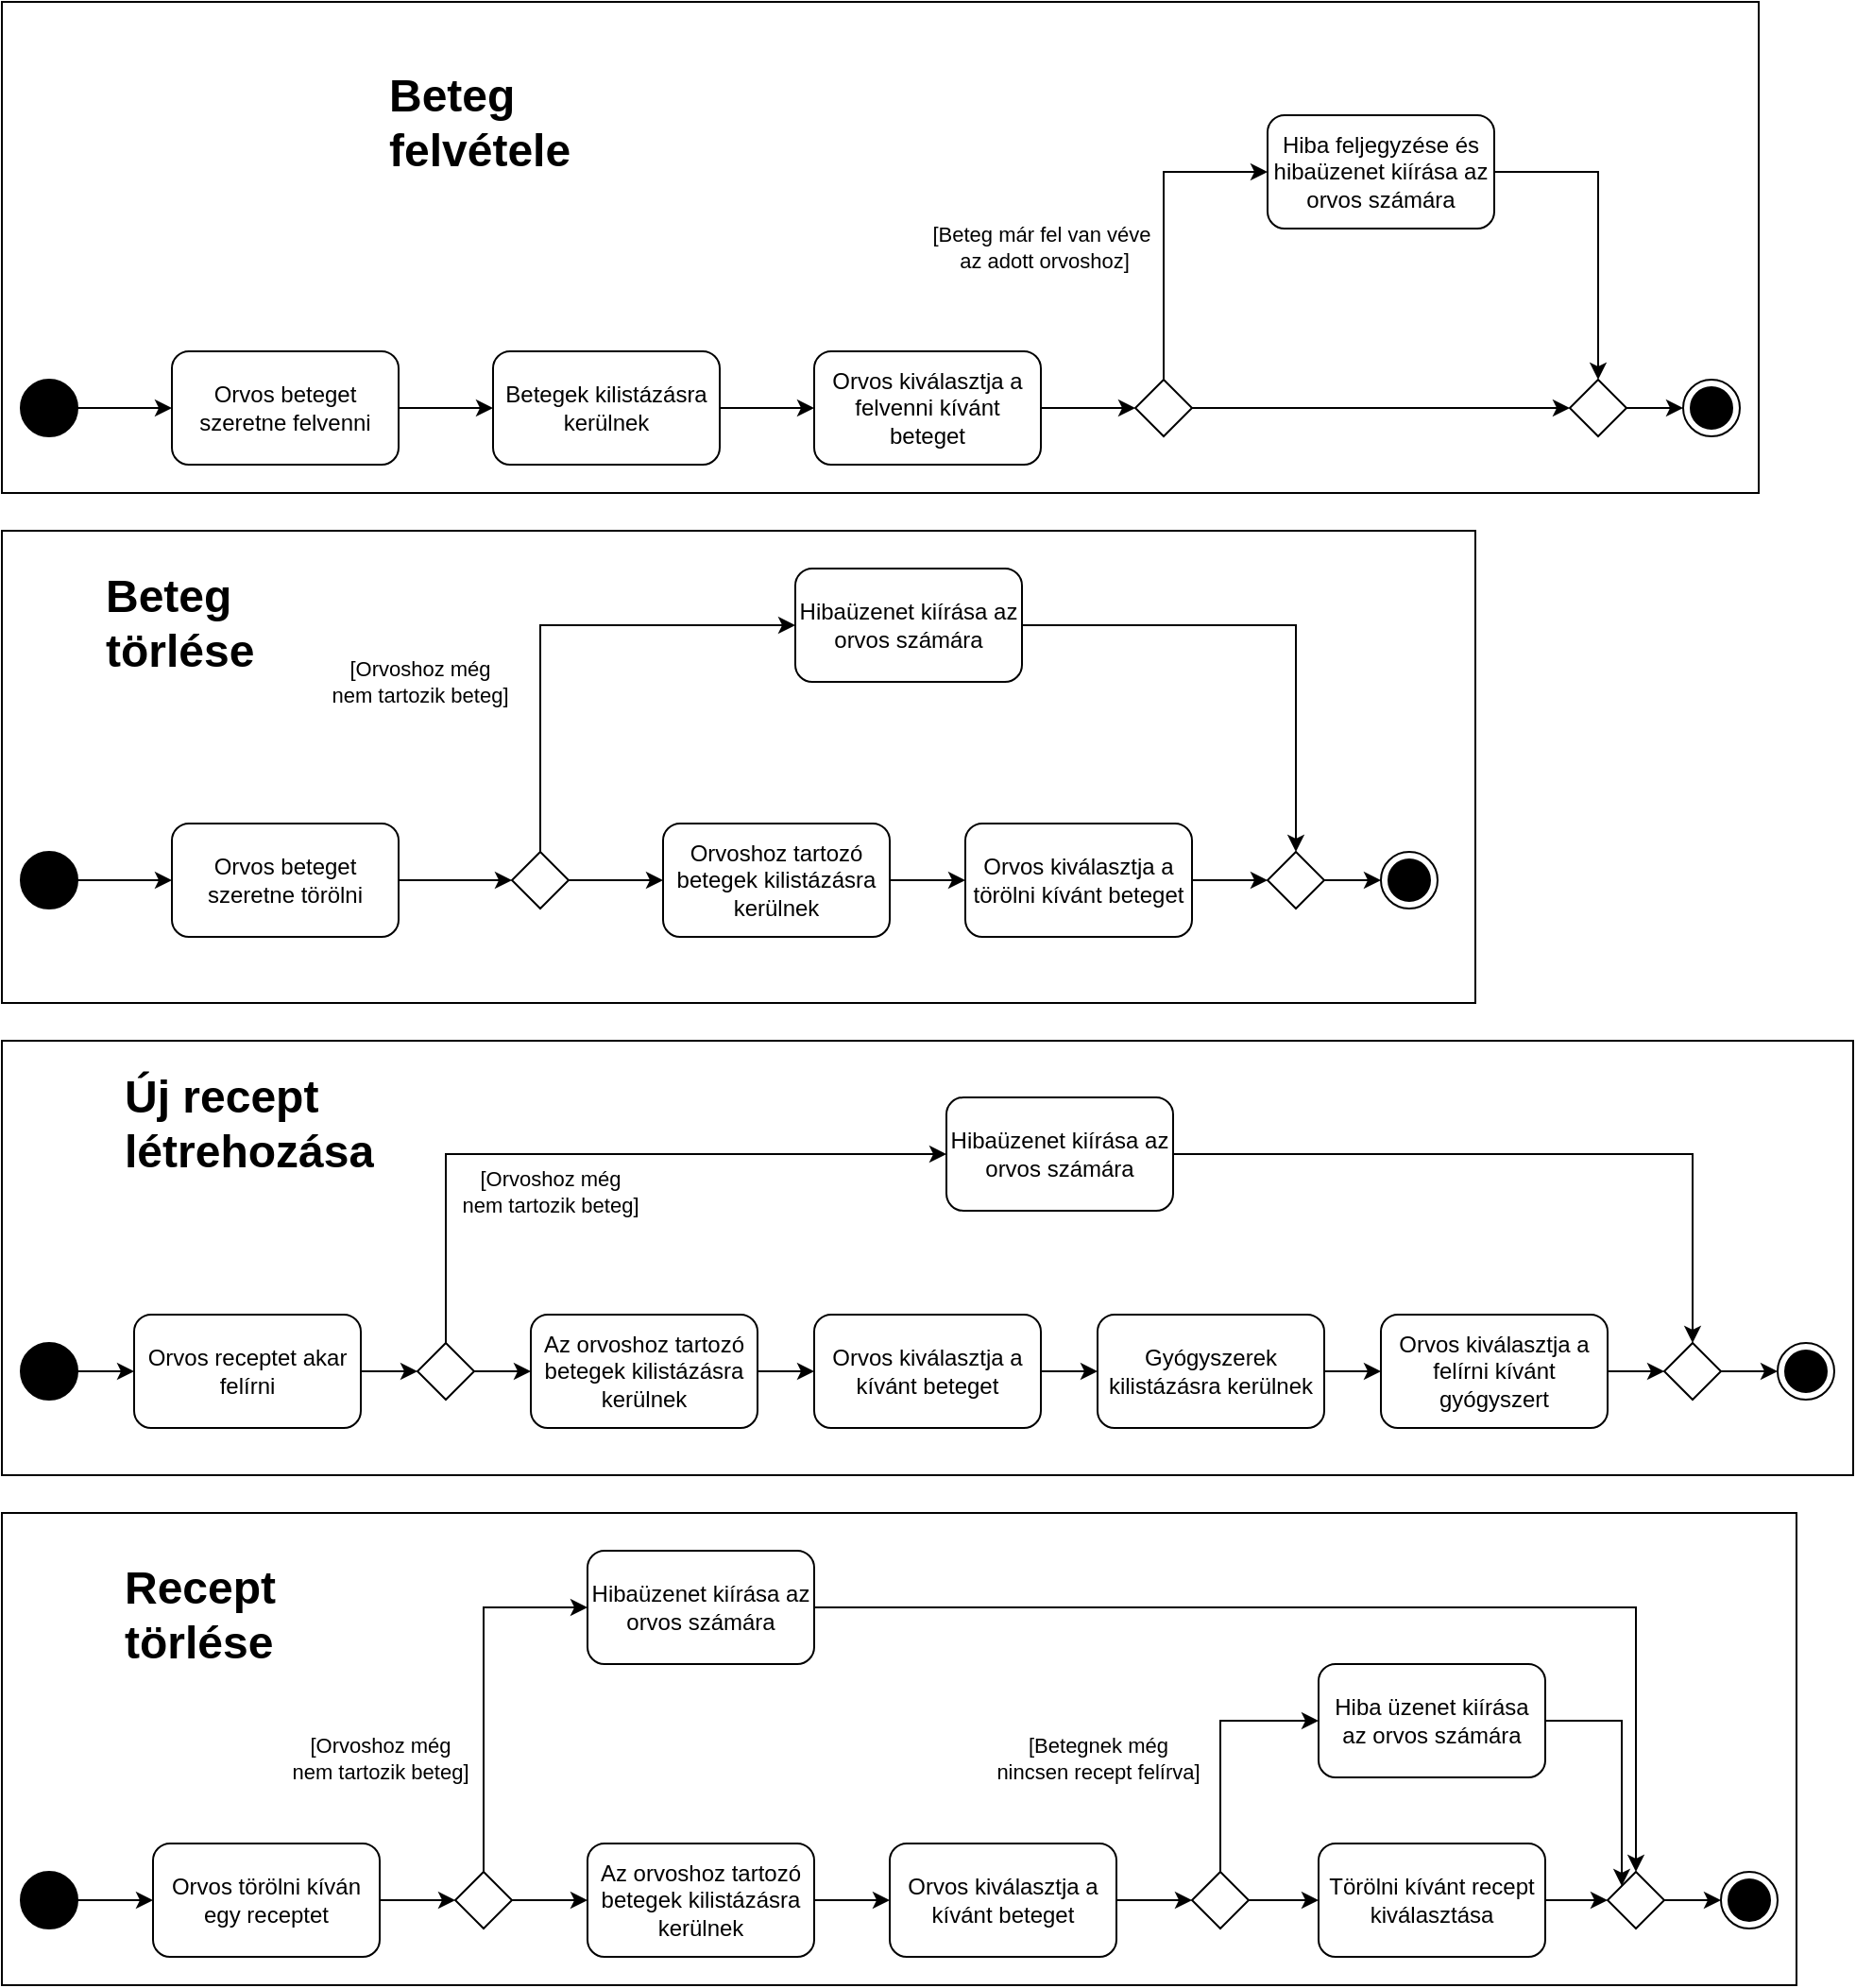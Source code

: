<mxfile version="22.1.0" type="github">
  <diagram name="1 oldal" id="A5lsXJry7dlUo_Qo3VN9">
    <mxGraphModel dx="1474" dy="1117" grid="1" gridSize="10" guides="1" tooltips="1" connect="1" arrows="1" fold="1" page="1" pageScale="1" pageWidth="1654" pageHeight="2336" math="0" shadow="0">
      <root>
        <mxCell id="0" />
        <mxCell id="1" parent="0" />
        <mxCell id="i-3CGc0Ypoq-aM-rwJRE-147" value="" style="group" vertex="1" connectable="0" parent="1">
          <mxGeometry x="10" y="10" width="930" height="260" as="geometry" />
        </mxCell>
        <mxCell id="i-3CGc0Ypoq-aM-rwJRE-85" value="" style="rounded=0;whiteSpace=wrap;html=1;" vertex="1" parent="i-3CGc0Ypoq-aM-rwJRE-147">
          <mxGeometry width="930" height="260" as="geometry" />
        </mxCell>
        <mxCell id="i-3CGc0Ypoq-aM-rwJRE-1" value="" style="ellipse;fillColor=strokeColor;html=1;" vertex="1" parent="i-3CGc0Ypoq-aM-rwJRE-147">
          <mxGeometry x="10" y="200" width="30" height="30" as="geometry" />
        </mxCell>
        <mxCell id="i-3CGc0Ypoq-aM-rwJRE-2" value="" style="endArrow=classic;html=1;rounded=0;exitX=1;exitY=0.5;exitDx=0;exitDy=0;entryX=0;entryY=0.5;entryDx=0;entryDy=0;" edge="1" parent="i-3CGc0Ypoq-aM-rwJRE-147" source="i-3CGc0Ypoq-aM-rwJRE-1" target="i-3CGc0Ypoq-aM-rwJRE-35">
          <mxGeometry width="50" height="50" relative="1" as="geometry">
            <mxPoint x="50" y="-245" as="sourcePoint" />
            <mxPoint x="90" y="215" as="targetPoint" />
          </mxGeometry>
        </mxCell>
        <mxCell id="i-3CGc0Ypoq-aM-rwJRE-35" value="Orvos beteget szeretne felvenni" style="rounded=1;whiteSpace=wrap;html=1;" vertex="1" parent="i-3CGc0Ypoq-aM-rwJRE-147">
          <mxGeometry x="90" y="185" width="120" height="60" as="geometry" />
        </mxCell>
        <mxCell id="i-3CGc0Ypoq-aM-rwJRE-36" value="" style="endArrow=classic;html=1;rounded=0;entryX=0;entryY=0.5;entryDx=0;entryDy=0;exitX=1;exitY=0.5;exitDx=0;exitDy=0;" edge="1" parent="i-3CGc0Ypoq-aM-rwJRE-147" target="i-3CGc0Ypoq-aM-rwJRE-37" source="i-3CGc0Ypoq-aM-rwJRE-35">
          <mxGeometry width="50" height="50" relative="1" as="geometry">
            <mxPoint x="210" y="215" as="sourcePoint" />
            <mxPoint x="260" y="215" as="targetPoint" />
          </mxGeometry>
        </mxCell>
        <mxCell id="i-3CGc0Ypoq-aM-rwJRE-37" value="Betegek kilistázásra kerülnek" style="rounded=1;whiteSpace=wrap;html=1;" vertex="1" parent="i-3CGc0Ypoq-aM-rwJRE-147">
          <mxGeometry x="260" y="185" width="120" height="60" as="geometry" />
        </mxCell>
        <mxCell id="i-3CGc0Ypoq-aM-rwJRE-38" value="" style="endArrow=classic;html=1;rounded=0;entryX=0;entryY=0.5;entryDx=0;entryDy=0;exitX=1;exitY=0.5;exitDx=0;exitDy=0;" edge="1" parent="i-3CGc0Ypoq-aM-rwJRE-147" target="i-3CGc0Ypoq-aM-rwJRE-39" source="i-3CGc0Ypoq-aM-rwJRE-37">
          <mxGeometry width="50" height="50" relative="1" as="geometry">
            <mxPoint x="400" y="270" as="sourcePoint" />
            <mxPoint x="430" y="215" as="targetPoint" />
          </mxGeometry>
        </mxCell>
        <mxCell id="i-3CGc0Ypoq-aM-rwJRE-39" value="Orvos kiválasztja a felvenni kívánt beteget" style="rounded=1;whiteSpace=wrap;html=1;" vertex="1" parent="i-3CGc0Ypoq-aM-rwJRE-147">
          <mxGeometry x="430" y="185" width="120" height="60" as="geometry" />
        </mxCell>
        <mxCell id="i-3CGc0Ypoq-aM-rwJRE-44" value="" style="endArrow=classic;html=1;rounded=0;exitX=1;exitY=0.5;exitDx=0;exitDy=0;entryX=0;entryY=0.5;entryDx=0;entryDy=0;" edge="1" parent="i-3CGc0Ypoq-aM-rwJRE-147" source="i-3CGc0Ypoq-aM-rwJRE-39" target="i-3CGc0Ypoq-aM-rwJRE-43">
          <mxGeometry width="50" height="50" relative="1" as="geometry">
            <mxPoint x="550" y="215" as="sourcePoint" />
            <mxPoint x="680" y="215" as="targetPoint" />
          </mxGeometry>
        </mxCell>
        <mxCell id="i-3CGc0Ypoq-aM-rwJRE-43" value="" style="rhombus;whiteSpace=wrap;html=1;" vertex="1" parent="i-3CGc0Ypoq-aM-rwJRE-147">
          <mxGeometry x="600" y="200" width="30" height="30" as="geometry" />
        </mxCell>
        <mxCell id="i-3CGc0Ypoq-aM-rwJRE-46" value="Hiba feljegyzése és hibaüzenet kiírása az orvos számára" style="rounded=1;whiteSpace=wrap;html=1;" vertex="1" parent="i-3CGc0Ypoq-aM-rwJRE-147">
          <mxGeometry x="670" y="60" width="120" height="60" as="geometry" />
        </mxCell>
        <mxCell id="i-3CGc0Ypoq-aM-rwJRE-47" value="[Beteg már fel van véve&lt;br&gt;&amp;nbsp;az adott orvoshoz]" style="edgeStyle=orthogonalEdgeStyle;rounded=0;orthogonalLoop=1;jettySize=auto;html=1;exitX=0.5;exitY=0;exitDx=0;exitDy=0;entryX=0;entryY=0.5;entryDx=0;entryDy=0;" edge="1" parent="i-3CGc0Ypoq-aM-rwJRE-147" source="i-3CGc0Ypoq-aM-rwJRE-43" target="i-3CGc0Ypoq-aM-rwJRE-46">
          <mxGeometry x="-0.151" y="65" relative="1" as="geometry">
            <mxPoint as="offset" />
          </mxGeometry>
        </mxCell>
        <mxCell id="i-3CGc0Ypoq-aM-rwJRE-48" value="" style="rhombus;whiteSpace=wrap;html=1;" vertex="1" parent="i-3CGc0Ypoq-aM-rwJRE-147">
          <mxGeometry x="830" y="200" width="30" height="30" as="geometry" />
        </mxCell>
        <mxCell id="i-3CGc0Ypoq-aM-rwJRE-50" style="edgeStyle=orthogonalEdgeStyle;rounded=0;orthogonalLoop=1;jettySize=auto;html=1;exitX=1;exitY=0.5;exitDx=0;exitDy=0;entryX=0;entryY=0.5;entryDx=0;entryDy=0;" edge="1" parent="i-3CGc0Ypoq-aM-rwJRE-147" source="i-3CGc0Ypoq-aM-rwJRE-43" target="i-3CGc0Ypoq-aM-rwJRE-48">
          <mxGeometry relative="1" as="geometry" />
        </mxCell>
        <mxCell id="i-3CGc0Ypoq-aM-rwJRE-49" style="edgeStyle=orthogonalEdgeStyle;rounded=0;orthogonalLoop=1;jettySize=auto;html=1;exitX=1;exitY=0.5;exitDx=0;exitDy=0;entryX=0.5;entryY=0;entryDx=0;entryDy=0;" edge="1" parent="i-3CGc0Ypoq-aM-rwJRE-147" source="i-3CGc0Ypoq-aM-rwJRE-46" target="i-3CGc0Ypoq-aM-rwJRE-48">
          <mxGeometry relative="1" as="geometry" />
        </mxCell>
        <mxCell id="i-3CGc0Ypoq-aM-rwJRE-51" value="" style="ellipse;html=1;shape=endState;fillColor=strokeColor;" vertex="1" parent="i-3CGc0Ypoq-aM-rwJRE-147">
          <mxGeometry x="890" y="200" width="30" height="30" as="geometry" />
        </mxCell>
        <mxCell id="i-3CGc0Ypoq-aM-rwJRE-52" style="edgeStyle=orthogonalEdgeStyle;rounded=0;orthogonalLoop=1;jettySize=auto;html=1;exitX=1;exitY=0.5;exitDx=0;exitDy=0;entryX=0;entryY=0.5;entryDx=0;entryDy=0;" edge="1" parent="i-3CGc0Ypoq-aM-rwJRE-147" source="i-3CGc0Ypoq-aM-rwJRE-48" target="i-3CGc0Ypoq-aM-rwJRE-51">
          <mxGeometry relative="1" as="geometry" />
        </mxCell>
        <mxCell id="i-3CGc0Ypoq-aM-rwJRE-86" value="&lt;h1&gt;Beteg felvétele&lt;/h1&gt;" style="text;html=1;strokeColor=none;fillColor=none;spacing=5;spacingTop=-20;whiteSpace=wrap;overflow=hidden;rounded=0;" vertex="1" parent="i-3CGc0Ypoq-aM-rwJRE-147">
          <mxGeometry x="200" y="30" width="140" height="70" as="geometry" />
        </mxCell>
        <mxCell id="i-3CGc0Ypoq-aM-rwJRE-148" value="" style="group" vertex="1" connectable="0" parent="1">
          <mxGeometry x="10" y="290" width="780" height="250" as="geometry" />
        </mxCell>
        <mxCell id="i-3CGc0Ypoq-aM-rwJRE-146" value="" style="rounded=0;whiteSpace=wrap;html=1;" vertex="1" parent="i-3CGc0Ypoq-aM-rwJRE-148">
          <mxGeometry width="780" height="250" as="geometry" />
        </mxCell>
        <mxCell id="i-3CGc0Ypoq-aM-rwJRE-126" value="" style="ellipse;fillColor=strokeColor;html=1;" vertex="1" parent="i-3CGc0Ypoq-aM-rwJRE-148">
          <mxGeometry x="10" y="170" width="30" height="30" as="geometry" />
        </mxCell>
        <mxCell id="i-3CGc0Ypoq-aM-rwJRE-127" value="Orvos beteget szeretne törölni" style="rounded=1;whiteSpace=wrap;html=1;" vertex="1" parent="i-3CGc0Ypoq-aM-rwJRE-148">
          <mxGeometry x="90" y="155" width="120" height="60" as="geometry" />
        </mxCell>
        <mxCell id="i-3CGc0Ypoq-aM-rwJRE-128" style="edgeStyle=orthogonalEdgeStyle;rounded=0;orthogonalLoop=1;jettySize=auto;html=1;exitX=1;exitY=0.5;exitDx=0;exitDy=0;entryX=0;entryY=0.5;entryDx=0;entryDy=0;" edge="1" parent="i-3CGc0Ypoq-aM-rwJRE-148" source="i-3CGc0Ypoq-aM-rwJRE-126" target="i-3CGc0Ypoq-aM-rwJRE-127">
          <mxGeometry relative="1" as="geometry" />
        </mxCell>
        <mxCell id="i-3CGc0Ypoq-aM-rwJRE-129" value="Orvoshoz tartozó betegek kilistázásra kerülnek" style="rounded=1;whiteSpace=wrap;html=1;" vertex="1" parent="i-3CGc0Ypoq-aM-rwJRE-148">
          <mxGeometry x="350" y="155" width="120" height="60" as="geometry" />
        </mxCell>
        <mxCell id="i-3CGc0Ypoq-aM-rwJRE-132" value="" style="edgeStyle=orthogonalEdgeStyle;rounded=0;orthogonalLoop=1;jettySize=auto;html=1;exitX=1;exitY=0.5;exitDx=0;exitDy=0;entryX=0;entryY=0.5;entryDx=0;entryDy=0;" edge="1" parent="i-3CGc0Ypoq-aM-rwJRE-148" source="i-3CGc0Ypoq-aM-rwJRE-127" target="i-3CGc0Ypoq-aM-rwJRE-131">
          <mxGeometry relative="1" as="geometry">
            <mxPoint x="210" y="185" as="sourcePoint" />
            <mxPoint x="350" y="185" as="targetPoint" />
          </mxGeometry>
        </mxCell>
        <mxCell id="i-3CGc0Ypoq-aM-rwJRE-131" value="" style="rhombus;whiteSpace=wrap;html=1;" vertex="1" parent="i-3CGc0Ypoq-aM-rwJRE-148">
          <mxGeometry x="270" y="170" width="30" height="30" as="geometry" />
        </mxCell>
        <mxCell id="i-3CGc0Ypoq-aM-rwJRE-130" style="edgeStyle=orthogonalEdgeStyle;rounded=0;orthogonalLoop=1;jettySize=auto;html=1;exitX=1;exitY=0.5;exitDx=0;exitDy=0;entryX=0;entryY=0.5;entryDx=0;entryDy=0;" edge="1" parent="i-3CGc0Ypoq-aM-rwJRE-148" source="i-3CGc0Ypoq-aM-rwJRE-131" target="i-3CGc0Ypoq-aM-rwJRE-129">
          <mxGeometry relative="1" as="geometry" />
        </mxCell>
        <mxCell id="i-3CGc0Ypoq-aM-rwJRE-135" value="" style="rhombus;whiteSpace=wrap;html=1;" vertex="1" parent="i-3CGc0Ypoq-aM-rwJRE-148">
          <mxGeometry x="670" y="170" width="30" height="30" as="geometry" />
        </mxCell>
        <mxCell id="i-3CGc0Ypoq-aM-rwJRE-136" value="" style="ellipse;html=1;shape=endState;fillColor=strokeColor;" vertex="1" parent="i-3CGc0Ypoq-aM-rwJRE-148">
          <mxGeometry x="730" y="170" width="30" height="30" as="geometry" />
        </mxCell>
        <mxCell id="i-3CGc0Ypoq-aM-rwJRE-137" style="edgeStyle=orthogonalEdgeStyle;rounded=0;orthogonalLoop=1;jettySize=auto;html=1;exitX=1;exitY=0.5;exitDx=0;exitDy=0;entryX=0;entryY=0.5;entryDx=0;entryDy=0;" edge="1" parent="i-3CGc0Ypoq-aM-rwJRE-148" source="i-3CGc0Ypoq-aM-rwJRE-135" target="i-3CGc0Ypoq-aM-rwJRE-136">
          <mxGeometry relative="1" as="geometry" />
        </mxCell>
        <mxCell id="i-3CGc0Ypoq-aM-rwJRE-141" style="edgeStyle=orthogonalEdgeStyle;rounded=0;orthogonalLoop=1;jettySize=auto;html=1;exitX=1;exitY=0.5;exitDx=0;exitDy=0;entryX=0.5;entryY=0;entryDx=0;entryDy=0;" edge="1" parent="i-3CGc0Ypoq-aM-rwJRE-148" source="i-3CGc0Ypoq-aM-rwJRE-138" target="i-3CGc0Ypoq-aM-rwJRE-135">
          <mxGeometry relative="1" as="geometry" />
        </mxCell>
        <mxCell id="i-3CGc0Ypoq-aM-rwJRE-138" value="Hibaüzenet kiírása az orvos számára" style="rounded=1;whiteSpace=wrap;html=1;" vertex="1" parent="i-3CGc0Ypoq-aM-rwJRE-148">
          <mxGeometry x="420" y="20" width="120" height="60" as="geometry" />
        </mxCell>
        <mxCell id="i-3CGc0Ypoq-aM-rwJRE-139" style="edgeStyle=orthogonalEdgeStyle;rounded=0;orthogonalLoop=1;jettySize=auto;html=1;exitX=0.5;exitY=0;exitDx=0;exitDy=0;entryX=0;entryY=0.5;entryDx=0;entryDy=0;" edge="1" parent="i-3CGc0Ypoq-aM-rwJRE-148" source="i-3CGc0Ypoq-aM-rwJRE-131" target="i-3CGc0Ypoq-aM-rwJRE-138">
          <mxGeometry relative="1" as="geometry" />
        </mxCell>
        <mxCell id="i-3CGc0Ypoq-aM-rwJRE-140" value="[Orvoshoz még &lt;br&gt;nem tartozik beteg]" style="edgeLabel;html=1;align=center;verticalAlign=middle;resizable=0;points=[];" vertex="1" connectable="0" parent="i-3CGc0Ypoq-aM-rwJRE-139">
          <mxGeometry x="0.03" y="-2" relative="1" as="geometry">
            <mxPoint x="-76" y="28" as="offset" />
          </mxGeometry>
        </mxCell>
        <mxCell id="i-3CGc0Ypoq-aM-rwJRE-144" style="edgeStyle=orthogonalEdgeStyle;rounded=0;orthogonalLoop=1;jettySize=auto;html=1;exitX=1;exitY=0.5;exitDx=0;exitDy=0;entryX=0;entryY=0.5;entryDx=0;entryDy=0;" edge="1" parent="i-3CGc0Ypoq-aM-rwJRE-148" source="i-3CGc0Ypoq-aM-rwJRE-142" target="i-3CGc0Ypoq-aM-rwJRE-135">
          <mxGeometry relative="1" as="geometry" />
        </mxCell>
        <mxCell id="i-3CGc0Ypoq-aM-rwJRE-142" value="Orvos kiválasztja a törölni kívánt beteget" style="rounded=1;whiteSpace=wrap;html=1;" vertex="1" parent="i-3CGc0Ypoq-aM-rwJRE-148">
          <mxGeometry x="510" y="155" width="120" height="60" as="geometry" />
        </mxCell>
        <mxCell id="i-3CGc0Ypoq-aM-rwJRE-145" value="&lt;h1&gt;Beteg törlése&lt;/h1&gt;" style="text;html=1;strokeColor=none;fillColor=none;spacing=5;spacingTop=-20;whiteSpace=wrap;overflow=hidden;rounded=0;" vertex="1" parent="i-3CGc0Ypoq-aM-rwJRE-148">
          <mxGeometry x="50" y="15" width="140" height="70" as="geometry" />
        </mxCell>
        <mxCell id="i-3CGc0Ypoq-aM-rwJRE-143" style="edgeStyle=orthogonalEdgeStyle;rounded=0;orthogonalLoop=1;jettySize=auto;html=1;exitX=1;exitY=0.5;exitDx=0;exitDy=0;entryX=0;entryY=0.5;entryDx=0;entryDy=0;" edge="1" parent="i-3CGc0Ypoq-aM-rwJRE-148" source="i-3CGc0Ypoq-aM-rwJRE-129" target="i-3CGc0Ypoq-aM-rwJRE-142">
          <mxGeometry relative="1" as="geometry" />
        </mxCell>
        <mxCell id="i-3CGc0Ypoq-aM-rwJRE-172" value="" style="group" vertex="1" connectable="0" parent="1">
          <mxGeometry x="10" y="560" width="980" height="230" as="geometry" />
        </mxCell>
        <mxCell id="i-3CGc0Ypoq-aM-rwJRE-171" value="" style="rounded=0;whiteSpace=wrap;html=1;" vertex="1" parent="i-3CGc0Ypoq-aM-rwJRE-172">
          <mxGeometry width="980" height="230" as="geometry" />
        </mxCell>
        <mxCell id="i-3CGc0Ypoq-aM-rwJRE-149" value="" style="ellipse;fillColor=strokeColor;html=1;" vertex="1" parent="i-3CGc0Ypoq-aM-rwJRE-172">
          <mxGeometry x="10" y="160" width="30" height="30" as="geometry" />
        </mxCell>
        <mxCell id="i-3CGc0Ypoq-aM-rwJRE-150" value="Orvos receptet akar felírni" style="rounded=1;whiteSpace=wrap;html=1;" vertex="1" parent="i-3CGc0Ypoq-aM-rwJRE-172">
          <mxGeometry x="70" y="145" width="120" height="60" as="geometry" />
        </mxCell>
        <mxCell id="i-3CGc0Ypoq-aM-rwJRE-151" style="edgeStyle=orthogonalEdgeStyle;rounded=0;orthogonalLoop=1;jettySize=auto;html=1;exitX=1;exitY=0.5;exitDx=0;exitDy=0;entryX=0;entryY=0.5;entryDx=0;entryDy=0;" edge="1" parent="i-3CGc0Ypoq-aM-rwJRE-172" source="i-3CGc0Ypoq-aM-rwJRE-149" target="i-3CGc0Ypoq-aM-rwJRE-150">
          <mxGeometry relative="1" as="geometry" />
        </mxCell>
        <mxCell id="i-3CGc0Ypoq-aM-rwJRE-152" value="Az orvoshoz tartozó betegek kilistázásra kerülnek" style="rounded=1;whiteSpace=wrap;html=1;" vertex="1" parent="i-3CGc0Ypoq-aM-rwJRE-172">
          <mxGeometry x="280" y="145" width="120" height="60" as="geometry" />
        </mxCell>
        <mxCell id="i-3CGc0Ypoq-aM-rwJRE-155" style="edgeStyle=orthogonalEdgeStyle;rounded=0;orthogonalLoop=1;jettySize=auto;html=1;exitX=1;exitY=0.5;exitDx=0;exitDy=0;entryX=0;entryY=0.5;entryDx=0;entryDy=0;" edge="1" parent="i-3CGc0Ypoq-aM-rwJRE-172" source="i-3CGc0Ypoq-aM-rwJRE-153" target="i-3CGc0Ypoq-aM-rwJRE-152">
          <mxGeometry relative="1" as="geometry" />
        </mxCell>
        <mxCell id="i-3CGc0Ypoq-aM-rwJRE-153" value="" style="rhombus;whiteSpace=wrap;html=1;" vertex="1" parent="i-3CGc0Ypoq-aM-rwJRE-172">
          <mxGeometry x="220" y="160" width="30" height="30" as="geometry" />
        </mxCell>
        <mxCell id="i-3CGc0Ypoq-aM-rwJRE-154" style="edgeStyle=orthogonalEdgeStyle;rounded=0;orthogonalLoop=1;jettySize=auto;html=1;exitX=1;exitY=0.5;exitDx=0;exitDy=0;entryX=0;entryY=0.5;entryDx=0;entryDy=0;" edge="1" parent="i-3CGc0Ypoq-aM-rwJRE-172" source="i-3CGc0Ypoq-aM-rwJRE-150" target="i-3CGc0Ypoq-aM-rwJRE-153">
          <mxGeometry relative="1" as="geometry" />
        </mxCell>
        <mxCell id="i-3CGc0Ypoq-aM-rwJRE-156" value="Hibaüzenet kiírása az orvos számára" style="rounded=1;whiteSpace=wrap;html=1;" vertex="1" parent="i-3CGc0Ypoq-aM-rwJRE-172">
          <mxGeometry x="500" y="30" width="120" height="60" as="geometry" />
        </mxCell>
        <mxCell id="i-3CGc0Ypoq-aM-rwJRE-157" style="edgeStyle=orthogonalEdgeStyle;rounded=0;orthogonalLoop=1;jettySize=auto;html=1;exitX=0.5;exitY=0;exitDx=0;exitDy=0;entryX=0;entryY=0.5;entryDx=0;entryDy=0;" edge="1" parent="i-3CGc0Ypoq-aM-rwJRE-172" source="i-3CGc0Ypoq-aM-rwJRE-153" target="i-3CGc0Ypoq-aM-rwJRE-156">
          <mxGeometry relative="1" as="geometry" />
        </mxCell>
        <mxCell id="i-3CGc0Ypoq-aM-rwJRE-158" value="[Orvoshoz még &lt;br&gt;nem tartozik beteg]" style="edgeLabel;html=1;align=center;verticalAlign=middle;resizable=0;points=[];" vertex="1" connectable="0" parent="i-3CGc0Ypoq-aM-rwJRE-157">
          <mxGeometry x="-0.353" relative="1" as="geometry">
            <mxPoint x="37" y="20" as="offset" />
          </mxGeometry>
        </mxCell>
        <mxCell id="i-3CGc0Ypoq-aM-rwJRE-159" value="Orvos kiválasztja a kívánt beteget" style="rounded=1;whiteSpace=wrap;html=1;" vertex="1" parent="i-3CGc0Ypoq-aM-rwJRE-172">
          <mxGeometry x="430" y="145" width="120" height="60" as="geometry" />
        </mxCell>
        <mxCell id="i-3CGc0Ypoq-aM-rwJRE-160" style="edgeStyle=orthogonalEdgeStyle;rounded=0;orthogonalLoop=1;jettySize=auto;html=1;exitX=1;exitY=0.5;exitDx=0;exitDy=0;entryX=0;entryY=0.5;entryDx=0;entryDy=0;" edge="1" parent="i-3CGc0Ypoq-aM-rwJRE-172" source="i-3CGc0Ypoq-aM-rwJRE-152" target="i-3CGc0Ypoq-aM-rwJRE-159">
          <mxGeometry relative="1" as="geometry" />
        </mxCell>
        <mxCell id="i-3CGc0Ypoq-aM-rwJRE-161" value="" style="rhombus;whiteSpace=wrap;html=1;" vertex="1" parent="i-3CGc0Ypoq-aM-rwJRE-172">
          <mxGeometry x="880" y="160" width="30" height="30" as="geometry" />
        </mxCell>
        <mxCell id="i-3CGc0Ypoq-aM-rwJRE-168" style="edgeStyle=orthogonalEdgeStyle;rounded=0;orthogonalLoop=1;jettySize=auto;html=1;exitX=1;exitY=0.5;exitDx=0;exitDy=0;entryX=0.5;entryY=0;entryDx=0;entryDy=0;" edge="1" parent="i-3CGc0Ypoq-aM-rwJRE-172" source="i-3CGc0Ypoq-aM-rwJRE-156" target="i-3CGc0Ypoq-aM-rwJRE-161">
          <mxGeometry relative="1" as="geometry" />
        </mxCell>
        <mxCell id="i-3CGc0Ypoq-aM-rwJRE-162" value="" style="ellipse;html=1;shape=endState;fillColor=strokeColor;" vertex="1" parent="i-3CGc0Ypoq-aM-rwJRE-172">
          <mxGeometry x="940" y="160" width="30" height="30" as="geometry" />
        </mxCell>
        <mxCell id="i-3CGc0Ypoq-aM-rwJRE-163" style="edgeStyle=orthogonalEdgeStyle;rounded=0;orthogonalLoop=1;jettySize=auto;html=1;exitX=1;exitY=0.5;exitDx=0;exitDy=0;entryX=0;entryY=0.5;entryDx=0;entryDy=0;" edge="1" parent="i-3CGc0Ypoq-aM-rwJRE-172" source="i-3CGc0Ypoq-aM-rwJRE-161" target="i-3CGc0Ypoq-aM-rwJRE-162">
          <mxGeometry relative="1" as="geometry" />
        </mxCell>
        <mxCell id="i-3CGc0Ypoq-aM-rwJRE-164" value="Gyógyszerek kilistázásra kerülnek" style="rounded=1;whiteSpace=wrap;html=1;" vertex="1" parent="i-3CGc0Ypoq-aM-rwJRE-172">
          <mxGeometry x="580" y="145" width="120" height="60" as="geometry" />
        </mxCell>
        <mxCell id="i-3CGc0Ypoq-aM-rwJRE-165" style="edgeStyle=orthogonalEdgeStyle;rounded=0;orthogonalLoop=1;jettySize=auto;html=1;exitX=1;exitY=0.5;exitDx=0;exitDy=0;entryX=0;entryY=0.5;entryDx=0;entryDy=0;" edge="1" parent="i-3CGc0Ypoq-aM-rwJRE-172" source="i-3CGc0Ypoq-aM-rwJRE-159" target="i-3CGc0Ypoq-aM-rwJRE-164">
          <mxGeometry relative="1" as="geometry" />
        </mxCell>
        <mxCell id="i-3CGc0Ypoq-aM-rwJRE-169" style="edgeStyle=orthogonalEdgeStyle;rounded=0;orthogonalLoop=1;jettySize=auto;html=1;exitX=1;exitY=0.5;exitDx=0;exitDy=0;entryX=0;entryY=0.5;entryDx=0;entryDy=0;" edge="1" parent="i-3CGc0Ypoq-aM-rwJRE-172" source="i-3CGc0Ypoq-aM-rwJRE-166" target="i-3CGc0Ypoq-aM-rwJRE-161">
          <mxGeometry relative="1" as="geometry" />
        </mxCell>
        <mxCell id="i-3CGc0Ypoq-aM-rwJRE-166" value="Orvos kiválasztja a felírni kívánt gyógyszert" style="rounded=1;whiteSpace=wrap;html=1;" vertex="1" parent="i-3CGc0Ypoq-aM-rwJRE-172">
          <mxGeometry x="730" y="145" width="120" height="60" as="geometry" />
        </mxCell>
        <mxCell id="i-3CGc0Ypoq-aM-rwJRE-167" style="edgeStyle=orthogonalEdgeStyle;rounded=0;orthogonalLoop=1;jettySize=auto;html=1;exitX=1;exitY=0.5;exitDx=0;exitDy=0;entryX=0;entryY=0.5;entryDx=0;entryDy=0;" edge="1" parent="i-3CGc0Ypoq-aM-rwJRE-172" source="i-3CGc0Ypoq-aM-rwJRE-164" target="i-3CGc0Ypoq-aM-rwJRE-166">
          <mxGeometry relative="1" as="geometry" />
        </mxCell>
        <mxCell id="i-3CGc0Ypoq-aM-rwJRE-170" value="&lt;h1&gt;Új recept létrehozása&lt;/h1&gt;" style="text;html=1;strokeColor=none;fillColor=none;spacing=5;spacingTop=-20;whiteSpace=wrap;overflow=hidden;rounded=0;" vertex="1" parent="i-3CGc0Ypoq-aM-rwJRE-172">
          <mxGeometry x="60" y="10" width="140" height="70" as="geometry" />
        </mxCell>
        <mxCell id="i-3CGc0Ypoq-aM-rwJRE-202" value="" style="group" vertex="1" connectable="0" parent="1">
          <mxGeometry x="10" y="810" width="950" height="250" as="geometry" />
        </mxCell>
        <mxCell id="i-3CGc0Ypoq-aM-rwJRE-201" value="" style="rounded=0;whiteSpace=wrap;html=1;" vertex="1" parent="i-3CGc0Ypoq-aM-rwJRE-202">
          <mxGeometry width="950" height="250" as="geometry" />
        </mxCell>
        <mxCell id="i-3CGc0Ypoq-aM-rwJRE-173" value="" style="ellipse;fillColor=strokeColor;html=1;" vertex="1" parent="i-3CGc0Ypoq-aM-rwJRE-202">
          <mxGeometry x="10" y="190" width="30" height="30" as="geometry" />
        </mxCell>
        <mxCell id="i-3CGc0Ypoq-aM-rwJRE-174" value="Orvos törölni kíván egy receptet" style="rounded=1;whiteSpace=wrap;html=1;" vertex="1" parent="i-3CGc0Ypoq-aM-rwJRE-202">
          <mxGeometry x="80" y="175" width="120" height="60" as="geometry" />
        </mxCell>
        <mxCell id="i-3CGc0Ypoq-aM-rwJRE-175" style="edgeStyle=orthogonalEdgeStyle;rounded=0;orthogonalLoop=1;jettySize=auto;html=1;exitX=1;exitY=0.5;exitDx=0;exitDy=0;entryX=0;entryY=0.5;entryDx=0;entryDy=0;" edge="1" parent="i-3CGc0Ypoq-aM-rwJRE-202" source="i-3CGc0Ypoq-aM-rwJRE-173" target="i-3CGc0Ypoq-aM-rwJRE-174">
          <mxGeometry relative="1" as="geometry" />
        </mxCell>
        <mxCell id="i-3CGc0Ypoq-aM-rwJRE-176" value="" style="rhombus;whiteSpace=wrap;html=1;" vertex="1" parent="i-3CGc0Ypoq-aM-rwJRE-202">
          <mxGeometry x="240" y="190" width="30" height="30" as="geometry" />
        </mxCell>
        <mxCell id="i-3CGc0Ypoq-aM-rwJRE-177" style="edgeStyle=orthogonalEdgeStyle;rounded=0;orthogonalLoop=1;jettySize=auto;html=1;exitX=1;exitY=0.5;exitDx=0;exitDy=0;entryX=0;entryY=0.5;entryDx=0;entryDy=0;" edge="1" parent="i-3CGc0Ypoq-aM-rwJRE-202" source="i-3CGc0Ypoq-aM-rwJRE-174" target="i-3CGc0Ypoq-aM-rwJRE-176">
          <mxGeometry relative="1" as="geometry" />
        </mxCell>
        <mxCell id="i-3CGc0Ypoq-aM-rwJRE-180" value="Hibaüzenet kiírása az orvos számára" style="rounded=1;whiteSpace=wrap;html=1;" vertex="1" parent="i-3CGc0Ypoq-aM-rwJRE-202">
          <mxGeometry x="310" y="20" width="120" height="60" as="geometry" />
        </mxCell>
        <mxCell id="i-3CGc0Ypoq-aM-rwJRE-181" style="edgeStyle=orthogonalEdgeStyle;rounded=0;orthogonalLoop=1;jettySize=auto;html=1;exitX=0.5;exitY=0;exitDx=0;exitDy=0;entryX=0;entryY=0.5;entryDx=0;entryDy=0;" edge="1" parent="i-3CGc0Ypoq-aM-rwJRE-202" source="i-3CGc0Ypoq-aM-rwJRE-176" target="i-3CGc0Ypoq-aM-rwJRE-180">
          <mxGeometry relative="1" as="geometry" />
        </mxCell>
        <mxCell id="i-3CGc0Ypoq-aM-rwJRE-182" value="[Orvoshoz még &lt;br&gt;nem tartozik beteg]" style="edgeLabel;html=1;align=center;verticalAlign=middle;resizable=0;points=[];" vertex="1" connectable="0" parent="i-3CGc0Ypoq-aM-rwJRE-181">
          <mxGeometry x="-0.467" y="1" relative="1" as="geometry">
            <mxPoint x="-54" y="-8" as="offset" />
          </mxGeometry>
        </mxCell>
        <mxCell id="i-3CGc0Ypoq-aM-rwJRE-183" value="Az orvoshoz tartozó betegek kilistázásra kerülnek" style="rounded=1;whiteSpace=wrap;html=1;" vertex="1" parent="i-3CGc0Ypoq-aM-rwJRE-202">
          <mxGeometry x="310" y="175" width="120" height="60" as="geometry" />
        </mxCell>
        <mxCell id="i-3CGc0Ypoq-aM-rwJRE-179" style="edgeStyle=orthogonalEdgeStyle;rounded=0;orthogonalLoop=1;jettySize=auto;html=1;exitX=1;exitY=0.5;exitDx=0;exitDy=0;entryX=0;entryY=0.5;entryDx=0;entryDy=0;" edge="1" parent="i-3CGc0Ypoq-aM-rwJRE-202" source="i-3CGc0Ypoq-aM-rwJRE-176" target="i-3CGc0Ypoq-aM-rwJRE-183">
          <mxGeometry relative="1" as="geometry">
            <mxPoint x="310" y="205" as="targetPoint" />
          </mxGeometry>
        </mxCell>
        <mxCell id="i-3CGc0Ypoq-aM-rwJRE-185" value="Orvos kiválasztja a kívánt beteget" style="rounded=1;whiteSpace=wrap;html=1;" vertex="1" parent="i-3CGc0Ypoq-aM-rwJRE-202">
          <mxGeometry x="470" y="175" width="120" height="60" as="geometry" />
        </mxCell>
        <mxCell id="i-3CGc0Ypoq-aM-rwJRE-186" style="edgeStyle=orthogonalEdgeStyle;rounded=0;orthogonalLoop=1;jettySize=auto;html=1;exitX=1;exitY=0.5;exitDx=0;exitDy=0;entryX=0;entryY=0.5;entryDx=0;entryDy=0;" edge="1" parent="i-3CGc0Ypoq-aM-rwJRE-202" source="i-3CGc0Ypoq-aM-rwJRE-183" target="i-3CGc0Ypoq-aM-rwJRE-185">
          <mxGeometry relative="1" as="geometry" />
        </mxCell>
        <mxCell id="i-3CGc0Ypoq-aM-rwJRE-187" value="" style="rhombus;whiteSpace=wrap;html=1;" vertex="1" parent="i-3CGc0Ypoq-aM-rwJRE-202">
          <mxGeometry x="630" y="190" width="30" height="30" as="geometry" />
        </mxCell>
        <mxCell id="i-3CGc0Ypoq-aM-rwJRE-188" style="edgeStyle=orthogonalEdgeStyle;rounded=0;orthogonalLoop=1;jettySize=auto;html=1;exitX=1;exitY=0.5;exitDx=0;exitDy=0;entryX=0;entryY=0.5;entryDx=0;entryDy=0;" edge="1" parent="i-3CGc0Ypoq-aM-rwJRE-202" source="i-3CGc0Ypoq-aM-rwJRE-185" target="i-3CGc0Ypoq-aM-rwJRE-187">
          <mxGeometry relative="1" as="geometry" />
        </mxCell>
        <mxCell id="i-3CGc0Ypoq-aM-rwJRE-189" value="Törölni kívánt recept kiválasztása" style="rounded=1;whiteSpace=wrap;html=1;" vertex="1" parent="i-3CGc0Ypoq-aM-rwJRE-202">
          <mxGeometry x="697" y="175" width="120" height="60" as="geometry" />
        </mxCell>
        <mxCell id="i-3CGc0Ypoq-aM-rwJRE-190" style="edgeStyle=orthogonalEdgeStyle;rounded=0;orthogonalLoop=1;jettySize=auto;html=1;exitX=1;exitY=0.5;exitDx=0;exitDy=0;entryX=0;entryY=0.5;entryDx=0;entryDy=0;" edge="1" parent="i-3CGc0Ypoq-aM-rwJRE-202" source="i-3CGc0Ypoq-aM-rwJRE-187" target="i-3CGc0Ypoq-aM-rwJRE-189">
          <mxGeometry relative="1" as="geometry" />
        </mxCell>
        <mxCell id="i-3CGc0Ypoq-aM-rwJRE-191" value="Hiba üzenet kiírása az orvos számára" style="rounded=1;whiteSpace=wrap;html=1;" vertex="1" parent="i-3CGc0Ypoq-aM-rwJRE-202">
          <mxGeometry x="697" y="80" width="120" height="60" as="geometry" />
        </mxCell>
        <mxCell id="i-3CGc0Ypoq-aM-rwJRE-192" style="edgeStyle=orthogonalEdgeStyle;rounded=0;orthogonalLoop=1;jettySize=auto;html=1;exitX=0.5;exitY=0;exitDx=0;exitDy=0;entryX=0;entryY=0.5;entryDx=0;entryDy=0;" edge="1" parent="i-3CGc0Ypoq-aM-rwJRE-202" source="i-3CGc0Ypoq-aM-rwJRE-187" target="i-3CGc0Ypoq-aM-rwJRE-191">
          <mxGeometry relative="1" as="geometry" />
        </mxCell>
        <mxCell id="i-3CGc0Ypoq-aM-rwJRE-193" value="[Betegnek még &lt;br&gt;nincsen recept felírva]" style="edgeLabel;html=1;align=center;verticalAlign=middle;resizable=0;points=[];" vertex="1" connectable="0" parent="i-3CGc0Ypoq-aM-rwJRE-192">
          <mxGeometry x="-0.212" y="-4" relative="1" as="geometry">
            <mxPoint x="-69" y="-8" as="offset" />
          </mxGeometry>
        </mxCell>
        <mxCell id="i-3CGc0Ypoq-aM-rwJRE-194" value="" style="rhombus;whiteSpace=wrap;html=1;" vertex="1" parent="i-3CGc0Ypoq-aM-rwJRE-202">
          <mxGeometry x="850" y="190" width="30" height="30" as="geometry" />
        </mxCell>
        <mxCell id="i-3CGc0Ypoq-aM-rwJRE-199" style="edgeStyle=orthogonalEdgeStyle;rounded=0;orthogonalLoop=1;jettySize=auto;html=1;exitX=1;exitY=0.5;exitDx=0;exitDy=0;entryX=0.5;entryY=0;entryDx=0;entryDy=0;" edge="1" parent="i-3CGc0Ypoq-aM-rwJRE-202" source="i-3CGc0Ypoq-aM-rwJRE-180" target="i-3CGc0Ypoq-aM-rwJRE-194">
          <mxGeometry relative="1" as="geometry" />
        </mxCell>
        <mxCell id="i-3CGc0Ypoq-aM-rwJRE-196" style="edgeStyle=orthogonalEdgeStyle;rounded=0;orthogonalLoop=1;jettySize=auto;html=1;exitX=1;exitY=0.5;exitDx=0;exitDy=0;entryX=0;entryY=0.5;entryDx=0;entryDy=0;" edge="1" parent="i-3CGc0Ypoq-aM-rwJRE-202" source="i-3CGc0Ypoq-aM-rwJRE-189" target="i-3CGc0Ypoq-aM-rwJRE-194">
          <mxGeometry relative="1" as="geometry" />
        </mxCell>
        <mxCell id="i-3CGc0Ypoq-aM-rwJRE-198" style="edgeStyle=orthogonalEdgeStyle;rounded=0;orthogonalLoop=1;jettySize=auto;html=1;exitX=1;exitY=0.5;exitDx=0;exitDy=0;entryX=0;entryY=0;entryDx=0;entryDy=0;" edge="1" parent="i-3CGc0Ypoq-aM-rwJRE-202" source="i-3CGc0Ypoq-aM-rwJRE-191" target="i-3CGc0Ypoq-aM-rwJRE-194">
          <mxGeometry relative="1" as="geometry" />
        </mxCell>
        <mxCell id="i-3CGc0Ypoq-aM-rwJRE-195" value="" style="ellipse;html=1;shape=endState;fillColor=strokeColor;" vertex="1" parent="i-3CGc0Ypoq-aM-rwJRE-202">
          <mxGeometry x="910" y="190" width="30" height="30" as="geometry" />
        </mxCell>
        <mxCell id="i-3CGc0Ypoq-aM-rwJRE-197" style="edgeStyle=orthogonalEdgeStyle;rounded=0;orthogonalLoop=1;jettySize=auto;html=1;exitX=1;exitY=0.5;exitDx=0;exitDy=0;entryX=0;entryY=0.5;entryDx=0;entryDy=0;" edge="1" parent="i-3CGc0Ypoq-aM-rwJRE-202" source="i-3CGc0Ypoq-aM-rwJRE-194" target="i-3CGc0Ypoq-aM-rwJRE-195">
          <mxGeometry relative="1" as="geometry" />
        </mxCell>
        <mxCell id="i-3CGc0Ypoq-aM-rwJRE-200" value="&lt;h1&gt;Recept törlése&lt;/h1&gt;" style="text;html=1;strokeColor=none;fillColor=none;spacing=5;spacingTop=-20;whiteSpace=wrap;overflow=hidden;rounded=0;" vertex="1" parent="i-3CGc0Ypoq-aM-rwJRE-202">
          <mxGeometry x="60" y="20" width="140" height="70" as="geometry" />
        </mxCell>
      </root>
    </mxGraphModel>
  </diagram>
</mxfile>

